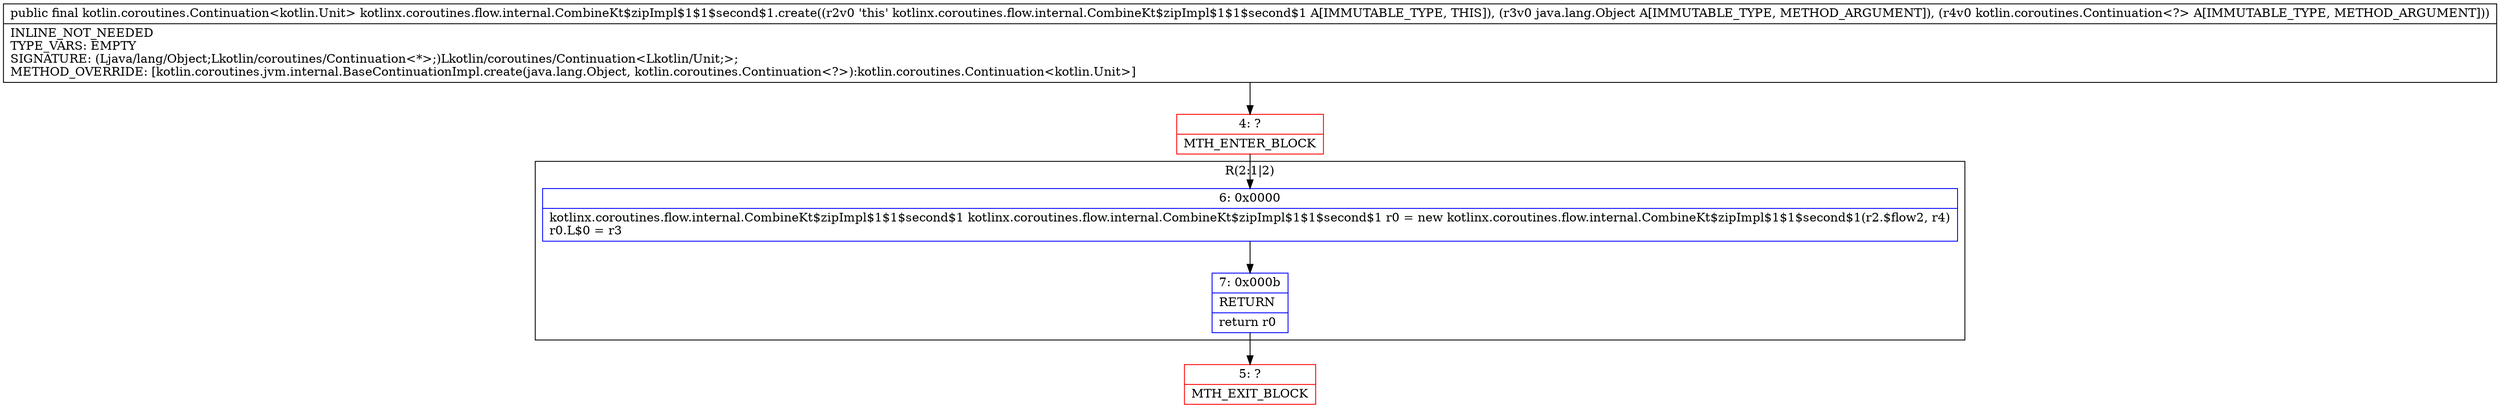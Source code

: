 digraph "CFG forkotlinx.coroutines.flow.internal.CombineKt$zipImpl$1$1$second$1.create(Ljava\/lang\/Object;Lkotlin\/coroutines\/Continuation;)Lkotlin\/coroutines\/Continuation;" {
subgraph cluster_Region_80193505 {
label = "R(2:1|2)";
node [shape=record,color=blue];
Node_6 [shape=record,label="{6\:\ 0x0000|kotlinx.coroutines.flow.internal.CombineKt$zipImpl$1$1$second$1 kotlinx.coroutines.flow.internal.CombineKt$zipImpl$1$1$second$1 r0 = new kotlinx.coroutines.flow.internal.CombineKt$zipImpl$1$1$second$1(r2.$flow2, r4)\lr0.L$0 = r3\l}"];
Node_7 [shape=record,label="{7\:\ 0x000b|RETURN\l|return r0\l}"];
}
Node_4 [shape=record,color=red,label="{4\:\ ?|MTH_ENTER_BLOCK\l}"];
Node_5 [shape=record,color=red,label="{5\:\ ?|MTH_EXIT_BLOCK\l}"];
MethodNode[shape=record,label="{public final kotlin.coroutines.Continuation\<kotlin.Unit\> kotlinx.coroutines.flow.internal.CombineKt$zipImpl$1$1$second$1.create((r2v0 'this' kotlinx.coroutines.flow.internal.CombineKt$zipImpl$1$1$second$1 A[IMMUTABLE_TYPE, THIS]), (r3v0 java.lang.Object A[IMMUTABLE_TYPE, METHOD_ARGUMENT]), (r4v0 kotlin.coroutines.Continuation\<?\> A[IMMUTABLE_TYPE, METHOD_ARGUMENT]))  | INLINE_NOT_NEEDED\lTYPE_VARS: EMPTY\lSIGNATURE: (Ljava\/lang\/Object;Lkotlin\/coroutines\/Continuation\<*\>;)Lkotlin\/coroutines\/Continuation\<Lkotlin\/Unit;\>;\lMETHOD_OVERRIDE: [kotlin.coroutines.jvm.internal.BaseContinuationImpl.create(java.lang.Object, kotlin.coroutines.Continuation\<?\>):kotlin.coroutines.Continuation\<kotlin.Unit\>]\l}"];
MethodNode -> Node_4;Node_6 -> Node_7;
Node_7 -> Node_5;
Node_4 -> Node_6;
}

